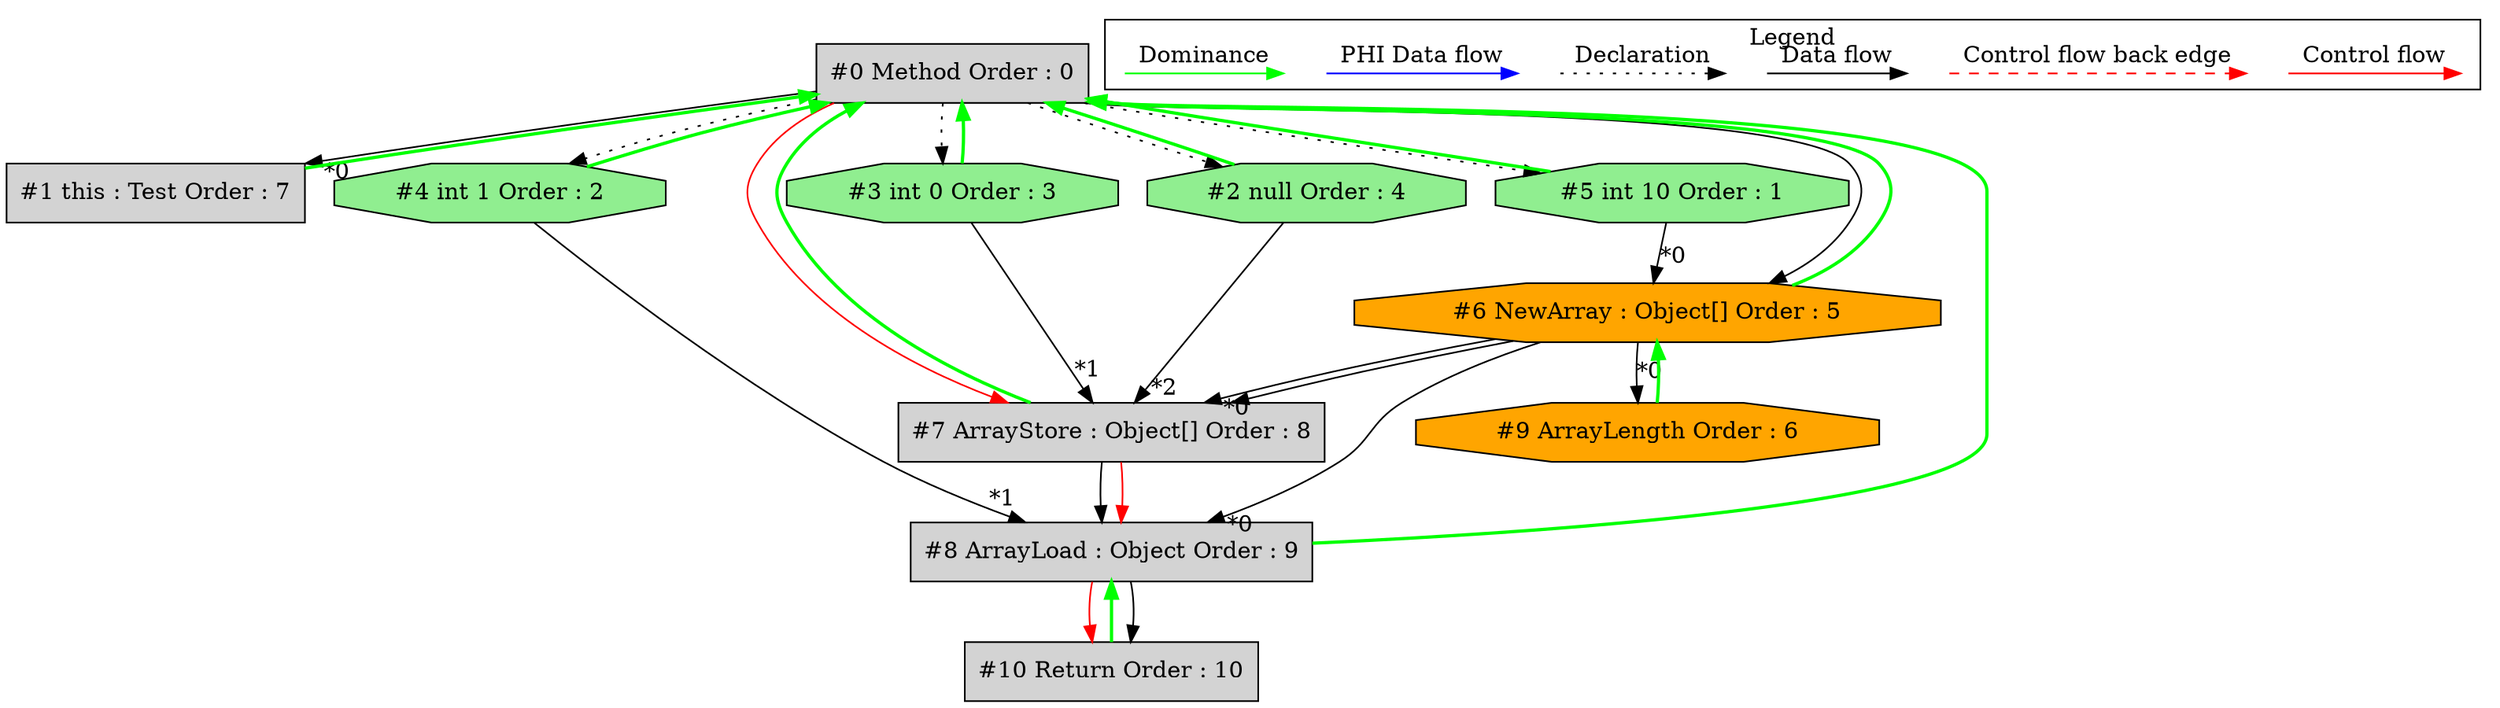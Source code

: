 digraph debugoutput {
 ordering="in";
 node0[label="#0 Method Order : 0",shape=box, fillcolor=lightgrey, style=filled];
 node1[label="#1 this : Test Order : 7",shape=box, fillcolor=lightgrey, style=filled];
 node1 -> node0[dir="forward" color="green" penwidth="2"];
 node0 -> node1[headlabel="*0", labeldistance=2];
 node2[label="#2 null Order : 4",shape=octagon, fillcolor=lightgreen, style=filled];
 node2 -> node0[dir="forward" color="green" penwidth="2"];
 node0 -> node2[style=dotted];
 node3[label="#3 int 0 Order : 3",shape=octagon, fillcolor=lightgreen, style=filled];
 node3 -> node0[dir="forward" color="green" penwidth="2"];
 node0 -> node3[style=dotted];
 node4[label="#4 int 1 Order : 2",shape=octagon, fillcolor=lightgreen, style=filled];
 node4 -> node0[dir="forward" color="green" penwidth="2"];
 node0 -> node4[style=dotted];
 node5[label="#5 int 10 Order : 1",shape=octagon, fillcolor=lightgreen, style=filled];
 node5 -> node0[dir="forward" color="green" penwidth="2"];
 node0 -> node5[style=dotted];
 node6[label="#6 NewArray : Object[] Order : 5",shape=octagon, fillcolor=orange, style=filled];
 node6 -> node0[dir="forward" color="green" penwidth="2"];
 node5 -> node6[headlabel="*0", labeldistance=2];
 node0 -> node6;
 node7[label="#7 ArrayStore : Object[] Order : 8",shape=box, fillcolor=lightgrey, style=filled];
 node7 -> node0[dir="forward" color="green" penwidth="2"];
 node6 -> node7[headlabel="*0", labeldistance=2];
 node3 -> node7[headlabel="*1", labeldistance=2];
 node2 -> node7[headlabel="*2", labeldistance=2];
 node6 -> node7;
 node0 -> node7[labeldistance=2, color=red, fontcolor=red];
 node8[label="#8 ArrayLoad : Object Order : 9",shape=box, fillcolor=lightgrey, style=filled];
 node8 -> node0[dir="forward" color="green" penwidth="2"];
 node6 -> node8[headlabel="*0", labeldistance=2];
 node4 -> node8[headlabel="*1", labeldistance=2];
 node7 -> node8;
 node7 -> node8[labeldistance=2, color=red, fontcolor=red];
 node9[label="#9 ArrayLength Order : 6",shape=octagon, fillcolor=orange, style=filled];
 node9 -> node6[dir="forward" color="green" penwidth="2"];
 node6 -> node9[headlabel="*0", labeldistance=2];
 node10[label="#10 Return Order : 10",shape=box, fillcolor=lightgrey, style=filled];
 node10 -> node8[dir="forward" color="green" penwidth="2"];
 node8 -> node10[labeldistance=2, color=red, fontcolor=red];
 node8 -> node10;
 subgraph cluster_000 {
  label = "Legend";
  node [shape=point]
  {
   rank=same;
   c0 [style = invis];
   c1 [style = invis];
   c2 [style = invis];
   c3 [style = invis];
   d0 [style = invis];
   d1 [style = invis];
   d2 [style = invis];
   d3 [style = invis];
   d4 [style = invis];
   d5 [style = invis];
   d6 [style = invis];
   d7 [style = invis];
  }
  c0 -> c1 [label="Control flow", style=solid, color=red]
  c2 -> c3 [label="Control flow back edge", style=dashed, color=red]
  d0 -> d1 [label="Data flow"]
  d2 -> d3 [label="Declaration", style=dotted]
  d4 -> d5 [label="PHI Data flow", color=blue]
  d6 -> d7 [label="Dominance", color=green]
 }

}
